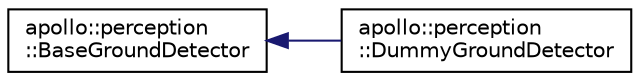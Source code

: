 digraph "Graphical Class Hierarchy"
{
  edge [fontname="Helvetica",fontsize="10",labelfontname="Helvetica",labelfontsize="10"];
  node [fontname="Helvetica",fontsize="10",shape=record];
  rankdir="LR";
  Node1 [label="apollo::perception\l::BaseGroundDetector",height=0.2,width=0.4,color="black", fillcolor="white", style="filled",URL="$classapollo_1_1perception_1_1BaseGroundDetector.html"];
  Node1 -> Node2 [dir="back",color="midnightblue",fontsize="10",style="solid",fontname="Helvetica"];
  Node2 [label="apollo::perception\l::DummyGroundDetector",height=0.2,width=0.4,color="black", fillcolor="white", style="filled",URL="$classapollo_1_1perception_1_1DummyGroundDetector.html"];
}
